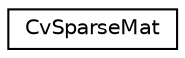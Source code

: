 digraph "Graphical Class Hierarchy"
{
 // LATEX_PDF_SIZE
  edge [fontname="Helvetica",fontsize="10",labelfontname="Helvetica",labelfontsize="10"];
  node [fontname="Helvetica",fontsize="10",shape=record];
  rankdir="LR";
  Node0 [label="CvSparseMat",height=0.2,width=0.4,color="black", fillcolor="white", style="filled",URL="$struct_cv_sparse_mat.html",tooltip=" "];
}
